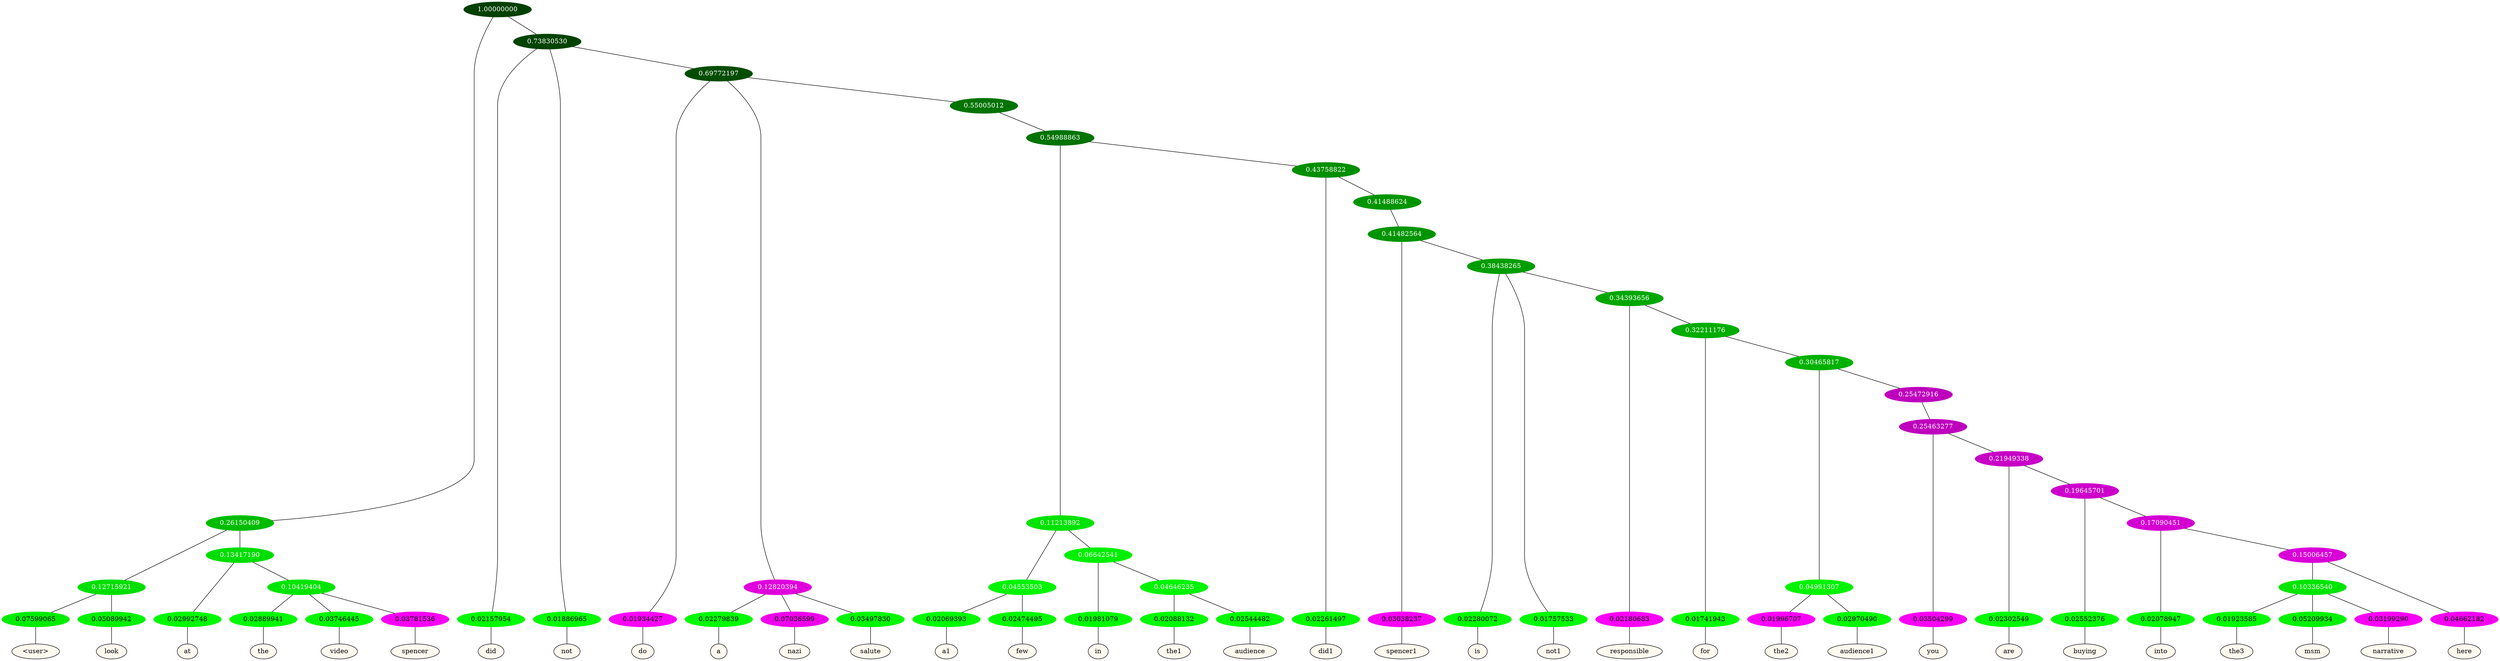 graph {
	node [format=png height=0.15 nodesep=0.001 ordering=out overlap=prism overlap_scaling=0.01 ranksep=0.001 ratio=0.2 style=filled width=0.15]
	{
		rank=same
		a_w_8 [label="\<user\>" color=black fillcolor=floralwhite style="filled,solid"]
		a_w_9 [label=look color=black fillcolor=floralwhite style="filled,solid"]
		a_w_10 [label=at color=black fillcolor=floralwhite style="filled,solid"]
		a_w_15 [label=the color=black fillcolor=floralwhite style="filled,solid"]
		a_w_16 [label=video color=black fillcolor=floralwhite style="filled,solid"]
		a_w_17 [label=spencer color=black fillcolor=floralwhite style="filled,solid"]
		a_w_5 [label=did color=black fillcolor=floralwhite style="filled,solid"]
		a_w_6 [label=not color=black fillcolor=floralwhite style="filled,solid"]
		a_w_12 [label=do color=black fillcolor=floralwhite style="filled,solid"]
		a_w_18 [label=a color=black fillcolor=floralwhite style="filled,solid"]
		a_w_19 [label=nazi color=black fillcolor=floralwhite style="filled,solid"]
		a_w_20 [label=salute color=black fillcolor=floralwhite style="filled,solid"]
		a_w_28 [label=a1 color=black fillcolor=floralwhite style="filled,solid"]
		a_w_29 [label=few color=black fillcolor=floralwhite style="filled,solid"]
		a_w_30 [label=in color=black fillcolor=floralwhite style="filled,solid"]
		a_w_33 [label=the1 color=black fillcolor=floralwhite style="filled,solid"]
		a_w_34 [label=audience color=black fillcolor=floralwhite style="filled,solid"]
		a_w_26 [label=did1 color=black fillcolor=floralwhite style="filled,solid"]
		a_w_35 [label=spencer1 color=black fillcolor=floralwhite style="filled,solid"]
		a_w_37 [label=is color=black fillcolor=floralwhite style="filled,solid"]
		a_w_38 [label=not1 color=black fillcolor=floralwhite style="filled,solid"]
		a_w_40 [label=responsible color=black fillcolor=floralwhite style="filled,solid"]
		a_w_42 [label=for color=black fillcolor=floralwhite style="filled,solid"]
		a_w_46 [label=the2 color=black fillcolor=floralwhite style="filled,solid"]
		a_w_47 [label=audience1 color=black fillcolor=floralwhite style="filled,solid"]
		a_w_49 [label=you color=black fillcolor=floralwhite style="filled,solid"]
		a_w_51 [label=are color=black fillcolor=floralwhite style="filled,solid"]
		a_w_53 [label=buying color=black fillcolor=floralwhite style="filled,solid"]
		a_w_55 [label=into color=black fillcolor=floralwhite style="filled,solid"]
		a_w_59 [label=the3 color=black fillcolor=floralwhite style="filled,solid"]
		a_w_60 [label=msm color=black fillcolor=floralwhite style="filled,solid"]
		a_w_61 [label=narrative color=black fillcolor=floralwhite style="filled,solid"]
		a_w_58 [label=here color=black fillcolor=floralwhite style="filled,solid"]
	}
	a_n_8 -- a_w_8
	a_n_9 -- a_w_9
	a_n_10 -- a_w_10
	a_n_15 -- a_w_15
	a_n_16 -- a_w_16
	a_n_17 -- a_w_17
	a_n_5 -- a_w_5
	a_n_6 -- a_w_6
	a_n_12 -- a_w_12
	a_n_18 -- a_w_18
	a_n_19 -- a_w_19
	a_n_20 -- a_w_20
	a_n_28 -- a_w_28
	a_n_29 -- a_w_29
	a_n_30 -- a_w_30
	a_n_33 -- a_w_33
	a_n_34 -- a_w_34
	a_n_26 -- a_w_26
	a_n_35 -- a_w_35
	a_n_37 -- a_w_37
	a_n_38 -- a_w_38
	a_n_40 -- a_w_40
	a_n_42 -- a_w_42
	a_n_46 -- a_w_46
	a_n_47 -- a_w_47
	a_n_49 -- a_w_49
	a_n_51 -- a_w_51
	a_n_53 -- a_w_53
	a_n_55 -- a_w_55
	a_n_59 -- a_w_59
	a_n_60 -- a_w_60
	a_n_61 -- a_w_61
	a_n_58 -- a_w_58
	{
		rank=same
		a_n_8 [label=0.07599065 color="0.334 1.000 0.924" fontcolor=black]
		a_n_9 [label=0.05089942 color="0.334 1.000 0.949" fontcolor=black]
		a_n_10 [label=0.02992748 color="0.334 1.000 0.970" fontcolor=black]
		a_n_15 [label=0.02889941 color="0.334 1.000 0.971" fontcolor=black]
		a_n_16 [label=0.03746445 color="0.334 1.000 0.963" fontcolor=black]
		a_n_17 [label=0.03781536 color="0.835 1.000 0.962" fontcolor=black]
		a_n_5 [label=0.02157954 color="0.334 1.000 0.978" fontcolor=black]
		a_n_6 [label=0.01886965 color="0.334 1.000 0.981" fontcolor=black]
		a_n_12 [label=0.01934427 color="0.835 1.000 0.981" fontcolor=black]
		a_n_18 [label=0.02279839 color="0.334 1.000 0.977" fontcolor=black]
		a_n_19 [label=0.07036599 color="0.835 1.000 0.930" fontcolor=black]
		a_n_20 [label=0.03497830 color="0.334 1.000 0.965" fontcolor=black]
		a_n_28 [label=0.02069393 color="0.334 1.000 0.979" fontcolor=black]
		a_n_29 [label=0.02474495 color="0.334 1.000 0.975" fontcolor=black]
		a_n_30 [label=0.01981079 color="0.334 1.000 0.980" fontcolor=black]
		a_n_33 [label=0.02088132 color="0.334 1.000 0.979" fontcolor=black]
		a_n_34 [label=0.02544482 color="0.334 1.000 0.975" fontcolor=black]
		a_n_26 [label=0.02261497 color="0.334 1.000 0.977" fontcolor=black]
		a_n_35 [label=0.03038237 color="0.835 1.000 0.970" fontcolor=black]
		a_n_37 [label=0.02280072 color="0.334 1.000 0.977" fontcolor=black]
		a_n_38 [label=0.01757533 color="0.334 1.000 0.982" fontcolor=black]
		a_n_40 [label=0.02180683 color="0.835 1.000 0.978" fontcolor=black]
		a_n_42 [label=0.01741943 color="0.334 1.000 0.983" fontcolor=black]
		a_n_46 [label=0.01996707 color="0.835 1.000 0.980" fontcolor=black]
		a_n_47 [label=0.02970490 color="0.334 1.000 0.970" fontcolor=black]
		a_n_49 [label=0.03504299 color="0.835 1.000 0.965" fontcolor=black]
		a_n_51 [label=0.02302549 color="0.334 1.000 0.977" fontcolor=black]
		a_n_53 [label=0.02552376 color="0.334 1.000 0.974" fontcolor=black]
		a_n_55 [label=0.02078947 color="0.334 1.000 0.979" fontcolor=black]
		a_n_59 [label=0.01923585 color="0.334 1.000 0.981" fontcolor=black]
		a_n_60 [label=0.05209934 color="0.334 1.000 0.948" fontcolor=black]
		a_n_61 [label=0.03199290 color="0.835 1.000 0.968" fontcolor=black]
		a_n_58 [label=0.04662182 color="0.835 1.000 0.953" fontcolor=black]
	}
	a_n_0 [label=1.00000000 color="0.334 1.000 0.250" fontcolor=grey99]
	a_n_1 [label=0.26150409 color="0.334 1.000 0.738" fontcolor=grey99]
	a_n_0 -- a_n_1
	a_n_2 [label=0.73830530 color="0.334 1.000 0.262" fontcolor=grey99]
	a_n_0 -- a_n_2
	a_n_3 [label=0.12715921 color="0.334 1.000 0.873" fontcolor=grey99]
	a_n_1 -- a_n_3
	a_n_4 [label=0.13417190 color="0.334 1.000 0.866" fontcolor=grey99]
	a_n_1 -- a_n_4
	a_n_2 -- a_n_5
	a_n_2 -- a_n_6
	a_n_7 [label=0.69772197 color="0.334 1.000 0.302" fontcolor=grey99]
	a_n_2 -- a_n_7
	a_n_3 -- a_n_8
	a_n_3 -- a_n_9
	a_n_4 -- a_n_10
	a_n_11 [label=0.10419404 color="0.334 1.000 0.896" fontcolor=grey99]
	a_n_4 -- a_n_11
	a_n_7 -- a_n_12
	a_n_13 [label=0.12820394 color="0.835 1.000 0.872" fontcolor=grey99]
	a_n_7 -- a_n_13
	a_n_14 [label=0.55005012 color="0.334 1.000 0.450" fontcolor=grey99]
	a_n_7 -- a_n_14
	a_n_11 -- a_n_15
	a_n_11 -- a_n_16
	a_n_11 -- a_n_17
	a_n_13 -- a_n_18
	a_n_13 -- a_n_19
	a_n_13 -- a_n_20
	a_n_21 [label=0.54988863 color="0.334 1.000 0.450" fontcolor=grey99]
	a_n_14 -- a_n_21
	a_n_22 [label=0.11213892 color="0.334 1.000 0.888" fontcolor=grey99]
	a_n_21 -- a_n_22
	a_n_23 [label=0.43758822 color="0.334 1.000 0.562" fontcolor=grey99]
	a_n_21 -- a_n_23
	a_n_24 [label=0.04553503 color="0.334 1.000 0.954" fontcolor=grey99]
	a_n_22 -- a_n_24
	a_n_25 [label=0.06642541 color="0.334 1.000 0.934" fontcolor=grey99]
	a_n_22 -- a_n_25
	a_n_23 -- a_n_26
	a_n_27 [label=0.41488624 color="0.334 1.000 0.585" fontcolor=grey99]
	a_n_23 -- a_n_27
	a_n_24 -- a_n_28
	a_n_24 -- a_n_29
	a_n_25 -- a_n_30
	a_n_31 [label=0.04646235 color="0.334 1.000 0.954" fontcolor=grey99]
	a_n_25 -- a_n_31
	a_n_32 [label=0.41482564 color="0.334 1.000 0.585" fontcolor=grey99]
	a_n_27 -- a_n_32
	a_n_31 -- a_n_33
	a_n_31 -- a_n_34
	a_n_32 -- a_n_35
	a_n_36 [label=0.38438265 color="0.334 1.000 0.616" fontcolor=grey99]
	a_n_32 -- a_n_36
	a_n_36 -- a_n_37
	a_n_36 -- a_n_38
	a_n_39 [label=0.34393656 color="0.334 1.000 0.656" fontcolor=grey99]
	a_n_36 -- a_n_39
	a_n_39 -- a_n_40
	a_n_41 [label=0.32211176 color="0.334 1.000 0.678" fontcolor=grey99]
	a_n_39 -- a_n_41
	a_n_41 -- a_n_42
	a_n_43 [label=0.30465817 color="0.334 1.000 0.695" fontcolor=grey99]
	a_n_41 -- a_n_43
	a_n_44 [label=0.04991307 color="0.334 1.000 0.950" fontcolor=grey99]
	a_n_43 -- a_n_44
	a_n_45 [label=0.25472916 color="0.835 1.000 0.745" fontcolor=grey99]
	a_n_43 -- a_n_45
	a_n_44 -- a_n_46
	a_n_44 -- a_n_47
	a_n_48 [label=0.25463277 color="0.835 1.000 0.745" fontcolor=grey99]
	a_n_45 -- a_n_48
	a_n_48 -- a_n_49
	a_n_50 [label=0.21949338 color="0.835 1.000 0.781" fontcolor=grey99]
	a_n_48 -- a_n_50
	a_n_50 -- a_n_51
	a_n_52 [label=0.19645701 color="0.835 1.000 0.804" fontcolor=grey99]
	a_n_50 -- a_n_52
	a_n_52 -- a_n_53
	a_n_54 [label=0.17090451 color="0.835 1.000 0.829" fontcolor=grey99]
	a_n_52 -- a_n_54
	a_n_54 -- a_n_55
	a_n_56 [label=0.15006457 color="0.835 1.000 0.850" fontcolor=grey99]
	a_n_54 -- a_n_56
	a_n_57 [label=0.10336540 color="0.334 1.000 0.897" fontcolor=grey99]
	a_n_56 -- a_n_57
	a_n_56 -- a_n_58
	a_n_57 -- a_n_59
	a_n_57 -- a_n_60
	a_n_57 -- a_n_61
}
